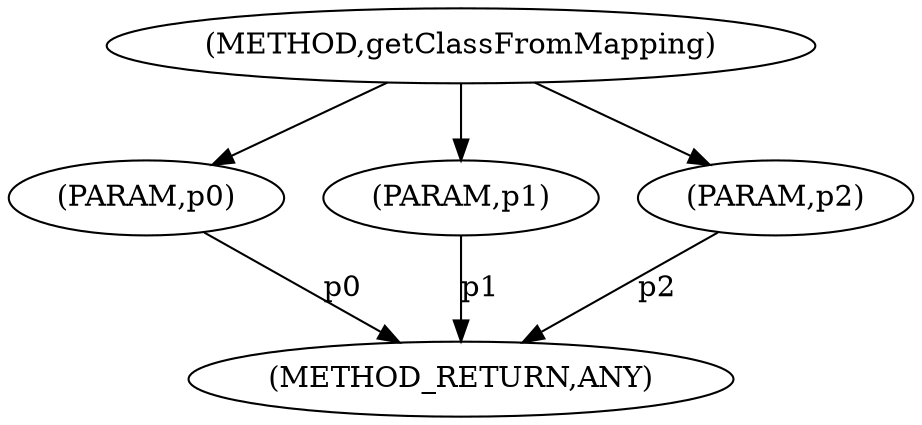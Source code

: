 digraph "getClassFromMapping" {  
"6149" [label = <(METHOD,getClassFromMapping)> ]
"6154" [label = <(METHOD_RETURN,ANY)> ]
"6150" [label = <(PARAM,p0)> ]
"6151" [label = <(PARAM,p1)> ]
"6152" [label = <(PARAM,p2)> ]
  "6150" -> "6154"  [ label = "p0"] 
  "6151" -> "6154"  [ label = "p1"] 
  "6152" -> "6154"  [ label = "p2"] 
  "6149" -> "6150" 
  "6149" -> "6151" 
  "6149" -> "6152" 
}
